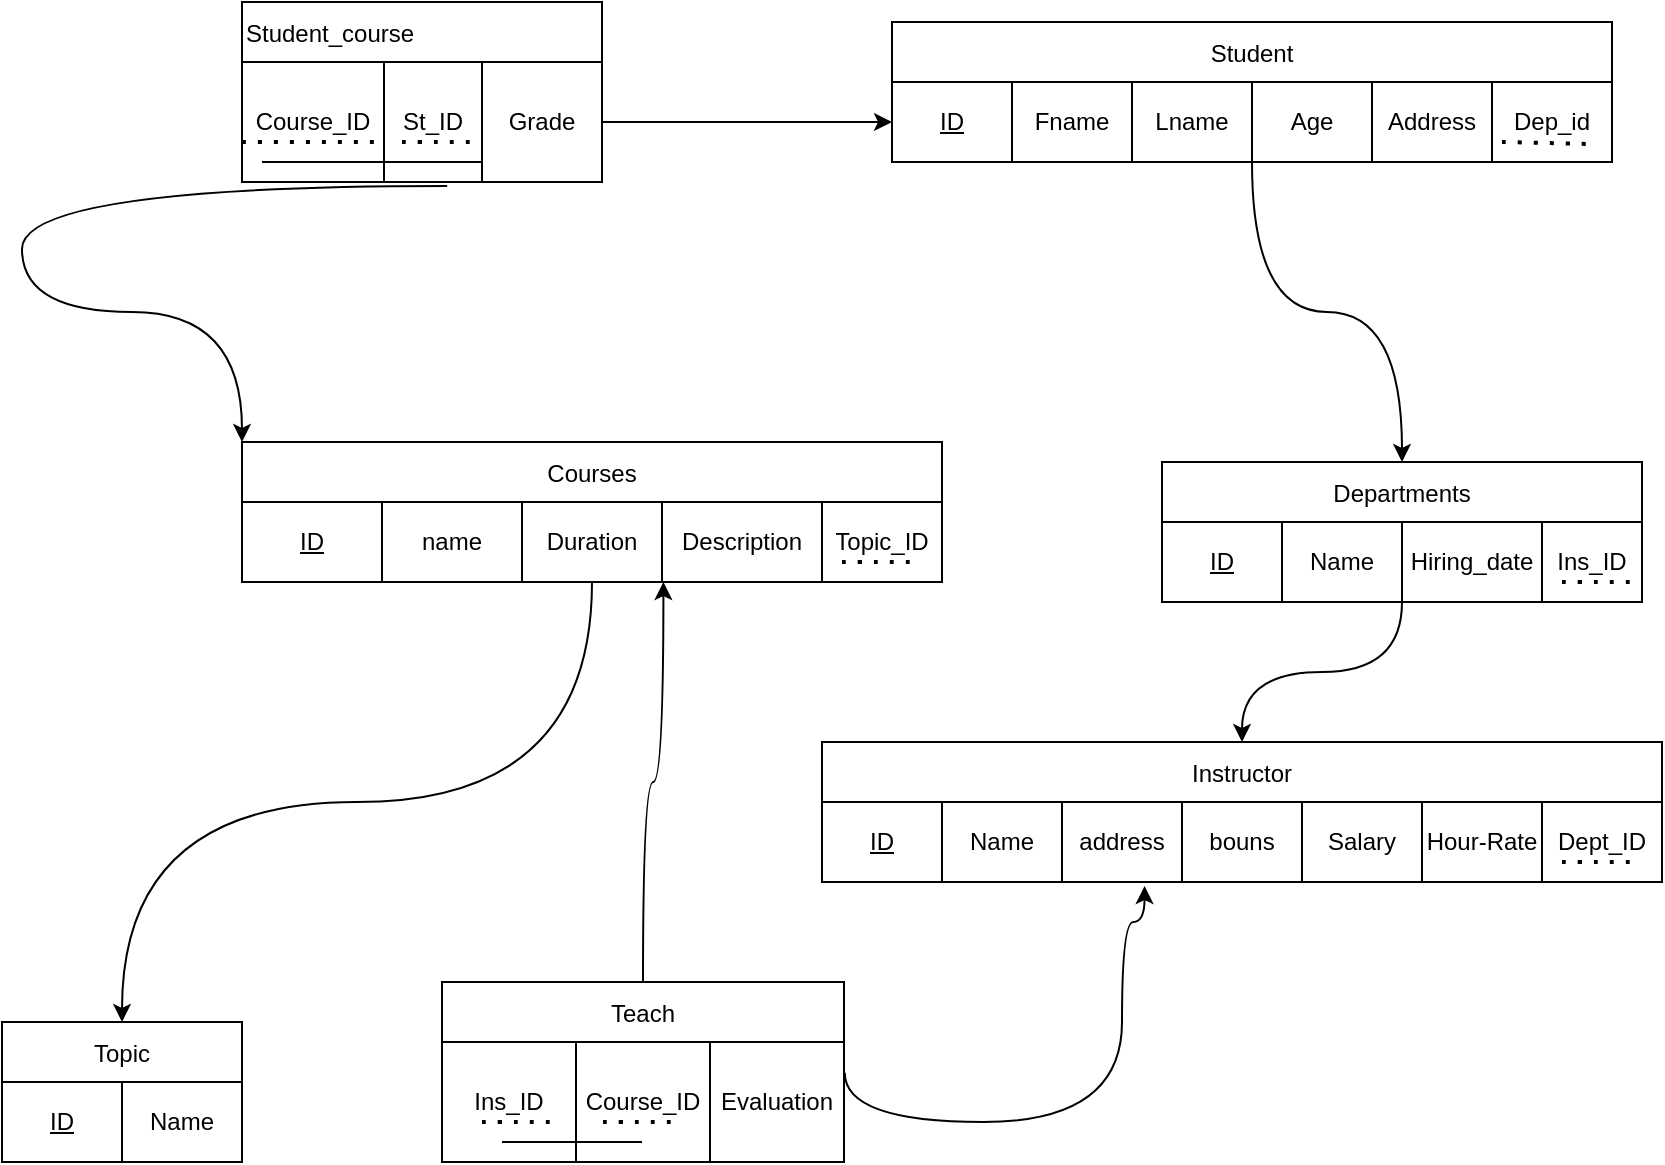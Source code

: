 <mxfile>
    <diagram id="1WWH3ul1RwthP0afV0vu" name="Page-1">
        <mxGraphModel dx="1582" dy="1513" grid="1" gridSize="10" guides="1" tooltips="1" connect="1" arrows="1" fold="1" page="1" pageScale="1" pageWidth="850" pageHeight="1100" math="0" shadow="0">
            <root>
                <mxCell id="0"/>
                <mxCell id="1" parent="0"/>
                <mxCell id="53" style="edgeStyle=orthogonalEdgeStyle;curved=1;html=1;entryX=0.5;entryY=0;entryDx=0;entryDy=0;" edge="1" parent="1" source="2" target="10">
                    <mxGeometry relative="1" as="geometry"/>
                </mxCell>
                <mxCell id="2" value="Student" style="shape=table;startSize=30;container=1;collapsible=0;childLayout=tableLayout;align=center;resizeLastRow=0;flipH=1;flipV=0;" vertex="1" parent="1">
                    <mxGeometry x="65" y="-130" width="360" height="70" as="geometry"/>
                </mxCell>
                <mxCell id="3" value="" style="shape=tableRow;horizontal=0;startSize=0;swimlaneHead=0;swimlaneBody=0;top=0;left=0;bottom=0;right=0;collapsible=0;dropTarget=0;fillColor=none;points=[[0,0.5],[1,0.5]];portConstraint=eastwest;flipH=1;" vertex="1" parent="2">
                    <mxGeometry y="30" width="360" height="40" as="geometry"/>
                </mxCell>
                <mxCell id="4" value="&lt;u&gt;ID&lt;/u&gt;" style="shape=partialRectangle;html=1;whiteSpace=wrap;connectable=0;overflow=hidden;fillColor=none;top=0;left=0;bottom=0;right=0;pointerEvents=1;" vertex="1" parent="3">
                    <mxGeometry width="60" height="40" as="geometry">
                        <mxRectangle width="60" height="40" as="alternateBounds"/>
                    </mxGeometry>
                </mxCell>
                <mxCell id="5" value="Fname" style="shape=partialRectangle;html=1;whiteSpace=wrap;connectable=0;overflow=hidden;fillColor=none;top=0;left=0;bottom=0;right=0;pointerEvents=1;" vertex="1" parent="3">
                    <mxGeometry x="60" width="60" height="40" as="geometry">
                        <mxRectangle width="60" height="40" as="alternateBounds"/>
                    </mxGeometry>
                </mxCell>
                <mxCell id="6" value="Lname" style="shape=partialRectangle;html=1;whiteSpace=wrap;connectable=0;overflow=hidden;fillColor=none;top=0;left=0;bottom=0;right=0;pointerEvents=1;" vertex="1" parent="3">
                    <mxGeometry x="120" width="60" height="40" as="geometry">
                        <mxRectangle width="60" height="40" as="alternateBounds"/>
                    </mxGeometry>
                </mxCell>
                <mxCell id="7" value="Age" style="shape=partialRectangle;html=1;whiteSpace=wrap;connectable=0;overflow=hidden;fillColor=none;top=0;left=0;bottom=0;right=0;pointerEvents=1;" vertex="1" parent="3">
                    <mxGeometry x="180" width="60" height="40" as="geometry">
                        <mxRectangle width="60" height="40" as="alternateBounds"/>
                    </mxGeometry>
                </mxCell>
                <mxCell id="8" value="Address" style="shape=partialRectangle;html=1;whiteSpace=wrap;connectable=0;overflow=hidden;fillColor=none;top=0;left=0;bottom=0;right=0;pointerEvents=1;" vertex="1" parent="3">
                    <mxGeometry x="240" width="60" height="40" as="geometry">
                        <mxRectangle width="60" height="40" as="alternateBounds"/>
                    </mxGeometry>
                </mxCell>
                <mxCell id="9" value="Dep_id" style="shape=partialRectangle;html=1;whiteSpace=wrap;connectable=0;overflow=hidden;fillColor=none;top=0;left=0;bottom=0;right=0;pointerEvents=1;" vertex="1" parent="3">
                    <mxGeometry x="300" width="60" height="40" as="geometry">
                        <mxRectangle width="60" height="40" as="alternateBounds"/>
                    </mxGeometry>
                </mxCell>
                <mxCell id="56" style="edgeStyle=orthogonalEdgeStyle;curved=1;html=1;" edge="1" parent="1" source="10" target="16">
                    <mxGeometry relative="1" as="geometry"/>
                </mxCell>
                <mxCell id="10" value="Departments" style="shape=table;startSize=30;container=1;collapsible=0;childLayout=tableLayout;align=center;" vertex="1" parent="1">
                    <mxGeometry x="200" y="90" width="240" height="70" as="geometry"/>
                </mxCell>
                <mxCell id="11" value="" style="shape=tableRow;horizontal=0;startSize=0;swimlaneHead=0;swimlaneBody=0;top=0;left=0;bottom=0;right=0;collapsible=0;dropTarget=0;fillColor=none;points=[[0,0.5],[1,0.5]];portConstraint=eastwest;" vertex="1" parent="10">
                    <mxGeometry y="30" width="240" height="40" as="geometry"/>
                </mxCell>
                <mxCell id="12" value="&lt;u&gt;ID&lt;/u&gt;" style="shape=partialRectangle;html=1;whiteSpace=wrap;connectable=0;overflow=hidden;fillColor=none;top=0;left=0;bottom=0;right=0;pointerEvents=1;" vertex="1" parent="11">
                    <mxGeometry width="60" height="40" as="geometry">
                        <mxRectangle width="60" height="40" as="alternateBounds"/>
                    </mxGeometry>
                </mxCell>
                <mxCell id="13" value="Name" style="shape=partialRectangle;html=1;whiteSpace=wrap;connectable=0;overflow=hidden;fillColor=none;top=0;left=0;bottom=0;right=0;pointerEvents=1;" vertex="1" parent="11">
                    <mxGeometry x="60" width="60" height="40" as="geometry">
                        <mxRectangle width="60" height="40" as="alternateBounds"/>
                    </mxGeometry>
                </mxCell>
                <mxCell id="14" value="Hiring_date" style="shape=partialRectangle;html=1;whiteSpace=wrap;connectable=0;overflow=hidden;fillColor=none;top=0;left=0;bottom=0;right=0;pointerEvents=1;" vertex="1" parent="11">
                    <mxGeometry x="120" width="70" height="40" as="geometry">
                        <mxRectangle width="70" height="40" as="alternateBounds"/>
                    </mxGeometry>
                </mxCell>
                <mxCell id="15" value="Ins_ID" style="shape=partialRectangle;html=1;whiteSpace=wrap;connectable=0;overflow=hidden;fillColor=none;top=0;left=0;bottom=0;right=0;pointerEvents=1;" vertex="1" parent="11">
                    <mxGeometry x="190" width="50" height="40" as="geometry">
                        <mxRectangle width="50" height="40" as="alternateBounds"/>
                    </mxGeometry>
                </mxCell>
                <mxCell id="16" value="Instructor" style="shape=table;startSize=30;container=1;collapsible=0;childLayout=tableLayout;align=center;strokeColor=default;" vertex="1" parent="1">
                    <mxGeometry x="30" y="230" width="420" height="70" as="geometry"/>
                </mxCell>
                <mxCell id="17" value="" style="shape=tableRow;horizontal=0;startSize=0;swimlaneHead=0;swimlaneBody=0;top=0;left=0;bottom=0;right=0;collapsible=0;dropTarget=0;fillColor=none;points=[[0,0.5],[1,0.5]];portConstraint=eastwest;" vertex="1" parent="16">
                    <mxGeometry y="30" width="420" height="40" as="geometry"/>
                </mxCell>
                <mxCell id="18" value="&lt;u&gt;ID&lt;/u&gt;" style="shape=partialRectangle;html=1;whiteSpace=wrap;connectable=0;overflow=hidden;fillColor=none;top=0;left=0;bottom=0;right=0;pointerEvents=1;" vertex="1" parent="17">
                    <mxGeometry width="60" height="40" as="geometry">
                        <mxRectangle width="60" height="40" as="alternateBounds"/>
                    </mxGeometry>
                </mxCell>
                <mxCell id="19" value="Name" style="shape=partialRectangle;html=1;whiteSpace=wrap;connectable=0;overflow=hidden;fillColor=none;top=0;left=0;bottom=0;right=0;pointerEvents=1;" vertex="1" parent="17">
                    <mxGeometry x="60" width="60" height="40" as="geometry">
                        <mxRectangle width="60" height="40" as="alternateBounds"/>
                    </mxGeometry>
                </mxCell>
                <mxCell id="20" value="address" style="shape=partialRectangle;html=1;whiteSpace=wrap;connectable=0;overflow=hidden;fillColor=none;top=0;left=0;bottom=0;right=0;pointerEvents=1;" vertex="1" parent="17">
                    <mxGeometry x="120" width="60" height="40" as="geometry">
                        <mxRectangle width="60" height="40" as="alternateBounds"/>
                    </mxGeometry>
                </mxCell>
                <mxCell id="21" value="bouns" style="shape=partialRectangle;html=1;whiteSpace=wrap;connectable=0;overflow=hidden;fillColor=none;top=0;left=0;bottom=0;right=0;pointerEvents=1;" vertex="1" parent="17">
                    <mxGeometry x="180" width="60" height="40" as="geometry">
                        <mxRectangle width="60" height="40" as="alternateBounds"/>
                    </mxGeometry>
                </mxCell>
                <mxCell id="22" value="Salary" style="shape=partialRectangle;html=1;whiteSpace=wrap;connectable=0;overflow=hidden;fillColor=none;top=0;left=0;bottom=0;right=0;pointerEvents=1;strokeColor=default;" vertex="1" parent="17">
                    <mxGeometry x="240" width="60" height="40" as="geometry">
                        <mxRectangle width="60" height="40" as="alternateBounds"/>
                    </mxGeometry>
                </mxCell>
                <mxCell id="23" value="Hour-Rate" style="shape=partialRectangle;html=1;whiteSpace=wrap;connectable=0;overflow=hidden;fillColor=none;top=0;left=0;bottom=0;right=0;pointerEvents=1;" vertex="1" parent="17">
                    <mxGeometry x="300" width="60" height="40" as="geometry">
                        <mxRectangle width="60" height="40" as="alternateBounds"/>
                    </mxGeometry>
                </mxCell>
                <mxCell id="24" value="Dept_ID" style="shape=partialRectangle;html=1;whiteSpace=wrap;connectable=0;overflow=hidden;fillColor=none;top=0;left=0;bottom=0;right=0;pointerEvents=1;strokeColor=default;" vertex="1" parent="17">
                    <mxGeometry x="360" width="60" height="40" as="geometry">
                        <mxRectangle width="60" height="40" as="alternateBounds"/>
                    </mxGeometry>
                </mxCell>
                <mxCell id="58" style="edgeStyle=orthogonalEdgeStyle;curved=1;html=1;" edge="1" parent="1" source="25" target="32">
                    <mxGeometry relative="1" as="geometry"/>
                </mxCell>
                <mxCell id="25" value="Courses" style="shape=table;startSize=30;container=1;collapsible=0;childLayout=tableLayout;strokeColor=default;align=center;" vertex="1" parent="1">
                    <mxGeometry x="-260" y="80" width="350" height="70" as="geometry"/>
                </mxCell>
                <mxCell id="26" value="" style="shape=tableRow;horizontal=0;startSize=0;swimlaneHead=0;swimlaneBody=0;top=0;left=0;bottom=0;right=0;collapsible=0;dropTarget=0;fillColor=none;points=[[0,0.5],[1,0.5]];portConstraint=eastwest;strokeColor=default;" vertex="1" parent="25">
                    <mxGeometry y="30" width="350" height="40" as="geometry"/>
                </mxCell>
                <mxCell id="27" value="&lt;u&gt;ID&lt;/u&gt;" style="shape=partialRectangle;html=1;whiteSpace=wrap;connectable=0;overflow=hidden;fillColor=none;top=0;left=0;bottom=0;right=0;pointerEvents=1;strokeColor=default;" vertex="1" parent="26">
                    <mxGeometry width="70" height="40" as="geometry">
                        <mxRectangle width="70" height="40" as="alternateBounds"/>
                    </mxGeometry>
                </mxCell>
                <mxCell id="28" value="name" style="shape=partialRectangle;html=1;whiteSpace=wrap;connectable=0;overflow=hidden;fillColor=none;top=0;left=0;bottom=0;right=0;pointerEvents=1;strokeColor=default;" vertex="1" parent="26">
                    <mxGeometry x="70" width="70" height="40" as="geometry">
                        <mxRectangle width="70" height="40" as="alternateBounds"/>
                    </mxGeometry>
                </mxCell>
                <mxCell id="29" value="Duration" style="shape=partialRectangle;html=1;whiteSpace=wrap;connectable=0;overflow=hidden;fillColor=none;top=0;left=0;bottom=0;right=0;pointerEvents=1;strokeColor=default;" vertex="1" parent="26">
                    <mxGeometry x="140" width="70" height="40" as="geometry">
                        <mxRectangle width="70" height="40" as="alternateBounds"/>
                    </mxGeometry>
                </mxCell>
                <mxCell id="30" value="Description" style="shape=partialRectangle;html=1;whiteSpace=wrap;connectable=0;overflow=hidden;fillColor=none;top=0;left=0;bottom=0;right=0;pointerEvents=1;strokeColor=default;" vertex="1" parent="26">
                    <mxGeometry x="210" width="80" height="40" as="geometry">
                        <mxRectangle width="80" height="40" as="alternateBounds"/>
                    </mxGeometry>
                </mxCell>
                <mxCell id="31" value="Topic_ID" style="shape=partialRectangle;html=1;whiteSpace=wrap;connectable=0;overflow=hidden;fillColor=none;top=0;left=0;bottom=0;right=0;pointerEvents=1;strokeColor=default;" vertex="1" parent="26">
                    <mxGeometry x="290" width="60" height="40" as="geometry">
                        <mxRectangle width="60" height="40" as="alternateBounds"/>
                    </mxGeometry>
                </mxCell>
                <mxCell id="32" value="Topic" style="shape=table;startSize=30;container=1;collapsible=0;childLayout=tableLayout;strokeColor=default;align=center;fillColor=none;" vertex="1" parent="1">
                    <mxGeometry x="-380" y="370" width="120" height="70" as="geometry"/>
                </mxCell>
                <mxCell id="33" value="" style="shape=tableRow;horizontal=0;startSize=0;swimlaneHead=0;swimlaneBody=0;top=0;left=0;bottom=0;right=0;collapsible=0;dropTarget=0;fillColor=none;points=[[0,0.5],[1,0.5]];portConstraint=eastwest;strokeColor=default;" vertex="1" parent="32">
                    <mxGeometry y="30" width="120" height="40" as="geometry"/>
                </mxCell>
                <mxCell id="34" value="&lt;u&gt;ID&lt;/u&gt;" style="shape=partialRectangle;html=1;whiteSpace=wrap;connectable=0;overflow=hidden;fillColor=none;top=0;left=0;bottom=0;right=0;pointerEvents=1;strokeColor=default;" vertex="1" parent="33">
                    <mxGeometry width="60" height="40" as="geometry">
                        <mxRectangle width="60" height="40" as="alternateBounds"/>
                    </mxGeometry>
                </mxCell>
                <mxCell id="35" value="Name" style="shape=partialRectangle;html=1;whiteSpace=wrap;connectable=0;overflow=hidden;fillColor=none;top=0;left=0;bottom=0;right=0;pointerEvents=1;strokeColor=default;" vertex="1" parent="33">
                    <mxGeometry x="60" width="60" height="40" as="geometry">
                        <mxRectangle width="60" height="40" as="alternateBounds"/>
                    </mxGeometry>
                </mxCell>
                <mxCell id="59" style="edgeStyle=orthogonalEdgeStyle;curved=1;html=1;entryX=0.602;entryY=1;entryDx=0;entryDy=0;entryPerimeter=0;" edge="1" parent="1" source="36" target="26">
                    <mxGeometry relative="1" as="geometry"/>
                </mxCell>
                <mxCell id="36" value="Teach" style="shape=table;startSize=30;container=1;collapsible=0;childLayout=tableLayout;strokeColor=default;align=center;" vertex="1" parent="1">
                    <mxGeometry x="-160" y="350" width="201" height="90" as="geometry"/>
                </mxCell>
                <mxCell id="37" value="" style="shape=tableRow;horizontal=0;startSize=0;swimlaneHead=0;swimlaneBody=0;top=0;left=0;bottom=0;right=0;collapsible=0;dropTarget=0;fillColor=none;points=[[0,0.5],[1,0.5]];portConstraint=eastwest;strokeColor=default;" vertex="1" parent="36">
                    <mxGeometry y="30" width="201" height="60" as="geometry"/>
                </mxCell>
                <mxCell id="38" value="Ins_ID" style="shape=partialRectangle;html=1;whiteSpace=wrap;connectable=0;overflow=hidden;fillColor=none;top=0;left=0;bottom=0;right=0;pointerEvents=1;strokeColor=default;" vertex="1" parent="37">
                    <mxGeometry width="67" height="60" as="geometry">
                        <mxRectangle width="67" height="60" as="alternateBounds"/>
                    </mxGeometry>
                </mxCell>
                <mxCell id="39" value="Course_ID" style="shape=partialRectangle;html=1;whiteSpace=wrap;connectable=0;overflow=hidden;fillColor=none;top=0;left=0;bottom=0;right=0;pointerEvents=1;strokeColor=default;" vertex="1" parent="37">
                    <mxGeometry x="67" width="67" height="60" as="geometry">
                        <mxRectangle width="67" height="60" as="alternateBounds"/>
                    </mxGeometry>
                </mxCell>
                <mxCell id="40" value="Evaluation" style="shape=partialRectangle;html=1;whiteSpace=wrap;connectable=0;overflow=hidden;fillColor=none;top=0;left=0;bottom=0;right=0;pointerEvents=1;strokeColor=default;" vertex="1" parent="37">
                    <mxGeometry x="134" width="67" height="60" as="geometry">
                        <mxRectangle width="67" height="60" as="alternateBounds"/>
                    </mxGeometry>
                </mxCell>
                <mxCell id="41" value="Student_course" style="shape=table;startSize=30;container=1;collapsible=0;childLayout=tableLayout;strokeColor=default;align=left;" vertex="1" parent="1">
                    <mxGeometry x="-260" y="-140" width="180" height="90" as="geometry"/>
                </mxCell>
                <mxCell id="42" value="" style="shape=tableRow;horizontal=0;startSize=0;swimlaneHead=0;swimlaneBody=0;top=0;left=0;bottom=0;right=0;collapsible=0;dropTarget=0;fillColor=none;points=[[0,0.5],[1,0.5]];portConstraint=eastwest;strokeColor=default;" vertex="1" parent="41">
                    <mxGeometry y="30" width="180" height="60" as="geometry"/>
                </mxCell>
                <mxCell id="43" value="Course_ID" style="shape=partialRectangle;html=1;whiteSpace=wrap;connectable=0;overflow=hidden;fillColor=none;top=0;left=0;bottom=0;right=0;pointerEvents=1;strokeColor=default;" vertex="1" parent="42">
                    <mxGeometry width="71" height="60" as="geometry">
                        <mxRectangle width="71" height="60" as="alternateBounds"/>
                    </mxGeometry>
                </mxCell>
                <mxCell id="44" value="St_ID" style="shape=partialRectangle;html=1;whiteSpace=wrap;connectable=0;overflow=hidden;fillColor=none;top=0;left=0;bottom=0;right=0;pointerEvents=1;strokeColor=default;" vertex="1" parent="42">
                    <mxGeometry x="71" width="49" height="60" as="geometry">
                        <mxRectangle width="49" height="60" as="alternateBounds"/>
                    </mxGeometry>
                </mxCell>
                <mxCell id="45" value="Grade" style="shape=partialRectangle;html=1;whiteSpace=wrap;connectable=0;overflow=hidden;fillColor=none;top=0;left=0;bottom=0;right=0;pointerEvents=1;strokeColor=default;" vertex="1" parent="42">
                    <mxGeometry x="120" width="60" height="60" as="geometry">
                        <mxRectangle width="60" height="60" as="alternateBounds"/>
                    </mxGeometry>
                </mxCell>
                <mxCell id="46" style="edgeStyle=orthogonalEdgeStyle;html=1;curved=1;" edge="1" parent="1" source="42" target="3">
                    <mxGeometry relative="1" as="geometry"/>
                </mxCell>
                <mxCell id="47" style="edgeStyle=orthogonalEdgeStyle;curved=1;html=1;entryX=0;entryY=0;entryDx=0;entryDy=0;exitX=0.57;exitY=1.033;exitDx=0;exitDy=0;exitPerimeter=0;" edge="1" parent="1" source="42" target="25">
                    <mxGeometry relative="1" as="geometry">
                        <Array as="points">
                            <mxPoint x="-370" y="-48"/>
                            <mxPoint x="-370" y="15"/>
                            <mxPoint x="-260" y="15"/>
                        </Array>
                    </mxGeometry>
                </mxCell>
                <mxCell id="48" value="" style="endArrow=none;dashed=1;html=1;dashPattern=1 3;strokeWidth=2;curved=1;" edge="1" parent="1">
                    <mxGeometry width="50" height="50" relative="1" as="geometry">
                        <mxPoint x="-260" y="-70" as="sourcePoint"/>
                        <mxPoint x="-190" y="-70" as="targetPoint"/>
                    </mxGeometry>
                </mxCell>
                <mxCell id="49" value="" style="endArrow=none;dashed=1;html=1;dashPattern=1 3;strokeWidth=2;curved=1;" edge="1" parent="1">
                    <mxGeometry width="50" height="50" relative="1" as="geometry">
                        <mxPoint x="-180" y="-70" as="sourcePoint"/>
                        <mxPoint x="-140" y="-70" as="targetPoint"/>
                    </mxGeometry>
                </mxCell>
                <mxCell id="50" value="" style="endArrow=none;html=1;curved=1;" edge="1" parent="1">
                    <mxGeometry width="50" height="50" relative="1" as="geometry">
                        <mxPoint x="-250" y="-60" as="sourcePoint"/>
                        <mxPoint x="-140" y="-60" as="targetPoint"/>
                    </mxGeometry>
                </mxCell>
                <mxCell id="51" value="" style="endArrow=none;dashed=1;html=1;dashPattern=1 3;strokeWidth=2;curved=1;" edge="1" parent="1">
                    <mxGeometry width="50" height="50" relative="1" as="geometry">
                        <mxPoint x="370" y="-70" as="sourcePoint"/>
                        <mxPoint x="414" y="-69" as="targetPoint"/>
                    </mxGeometry>
                </mxCell>
                <mxCell id="55" value="" style="endArrow=none;dashed=1;html=1;dashPattern=1 3;strokeWidth=2;curved=1;" edge="1" parent="1">
                    <mxGeometry width="50" height="50" relative="1" as="geometry">
                        <mxPoint x="400" y="150" as="sourcePoint"/>
                        <mxPoint x="440" y="150" as="targetPoint"/>
                    </mxGeometry>
                </mxCell>
                <mxCell id="57" value="" style="endArrow=none;dashed=1;html=1;dashPattern=1 3;strokeWidth=2;curved=1;" edge="1" parent="1">
                    <mxGeometry width="50" height="50" relative="1" as="geometry">
                        <mxPoint x="40" y="140" as="sourcePoint"/>
                        <mxPoint x="80" y="140" as="targetPoint"/>
                    </mxGeometry>
                </mxCell>
                <mxCell id="60" style="edgeStyle=orthogonalEdgeStyle;curved=1;html=1;entryX=0.384;entryY=1.05;entryDx=0;entryDy=0;entryPerimeter=0;exitX=1.002;exitY=0.256;exitDx=0;exitDy=0;exitPerimeter=0;" edge="1" parent="1" source="37" target="17">
                    <mxGeometry relative="1" as="geometry">
                        <Array as="points">
                            <mxPoint x="41" y="420"/>
                            <mxPoint x="180" y="420"/>
                            <mxPoint x="180" y="320"/>
                            <mxPoint x="191" y="320"/>
                        </Array>
                    </mxGeometry>
                </mxCell>
                <mxCell id="61" value="" style="endArrow=none;dashed=1;html=1;dashPattern=1 3;strokeWidth=2;curved=1;" edge="1" parent="1">
                    <mxGeometry width="50" height="50" relative="1" as="geometry">
                        <mxPoint x="-140" y="420" as="sourcePoint"/>
                        <mxPoint x="-100" y="420" as="targetPoint"/>
                    </mxGeometry>
                </mxCell>
                <mxCell id="62" value="" style="endArrow=none;dashed=1;html=1;dashPattern=1 3;strokeWidth=2;curved=1;" edge="1" parent="1">
                    <mxGeometry width="50" height="50" relative="1" as="geometry">
                        <mxPoint x="-79.5" y="420" as="sourcePoint"/>
                        <mxPoint x="-39.5" y="420" as="targetPoint"/>
                    </mxGeometry>
                </mxCell>
                <mxCell id="63" value="" style="endArrow=none;dashed=1;html=1;dashPattern=1 3;strokeWidth=2;curved=1;" edge="1" parent="1">
                    <mxGeometry width="50" height="50" relative="1" as="geometry">
                        <mxPoint x="400" y="290" as="sourcePoint"/>
                        <mxPoint x="440" y="290" as="targetPoint"/>
                        <Array as="points">
                            <mxPoint x="400" y="290"/>
                        </Array>
                    </mxGeometry>
                </mxCell>
                <mxCell id="64" value="" style="endArrow=none;html=1;curved=1;" edge="1" parent="1">
                    <mxGeometry width="50" height="50" relative="1" as="geometry">
                        <mxPoint x="-130" y="430" as="sourcePoint"/>
                        <mxPoint x="-60" y="430" as="targetPoint"/>
                    </mxGeometry>
                </mxCell>
            </root>
        </mxGraphModel>
    </diagram>
</mxfile>